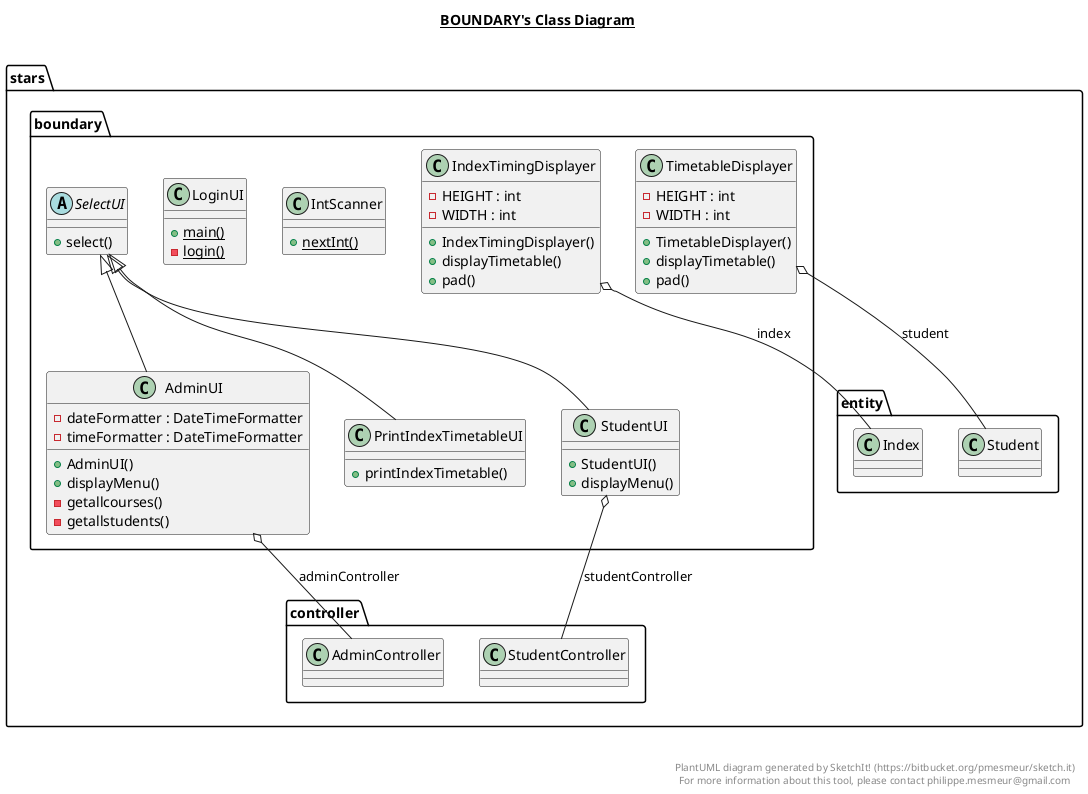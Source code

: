 @startuml

title __BOUNDARY's Class Diagram__\n

  namespace stars.boundary {
    class stars.boundary.AdminUI {
        - dateFormatter : DateTimeFormatter
        - timeFormatter : DateTimeFormatter
        + AdminUI()
        + displayMenu()
        - getallcourses()
        - getallstudents()
    }
  }
  

  namespace stars.boundary {
    class stars.boundary.IndexTimingDisplayer {
        - HEIGHT : int
        - WIDTH : int
        + IndexTimingDisplayer()
        + displayTimetable()
        + pad()
    }
  }
  

  namespace stars.boundary {
    class stars.boundary.IntScanner {
        {static} + nextInt()
    }
  }
  

  namespace stars.boundary {
    class stars.boundary.LoginUI {
        {static} + main()
        {static} - login()
    }
  }
  

  namespace stars.boundary {
    class stars.boundary.PrintIndexTimetableUI {
        + printIndexTimetable()
    }
  }
  

  namespace stars.boundary {
    abstract class stars.boundary.SelectUI {
        + select()
    }
  }
  

  namespace stars.boundary {
    class stars.boundary.StudentUI {
        + StudentUI()
        + displayMenu()
    }
  }
  

  namespace stars.boundary {
    class stars.boundary.TimetableDisplayer {
        - HEIGHT : int
        - WIDTH : int
        + TimetableDisplayer()
        + displayTimetable()
        + pad()
    }
  }
  

  stars.boundary.AdminUI -up-|> stars.boundary.SelectUI
  stars.boundary.AdminUI o-- stars.controller.AdminController : adminController
  stars.boundary.IndexTimingDisplayer o-- stars.entity.Index : index
  stars.boundary.PrintIndexTimetableUI -up-|> stars.boundary.SelectUI
  stars.boundary.StudentUI -up-|> stars.boundary.SelectUI
  stars.boundary.StudentUI o-- stars.controller.StudentController : studentController
  stars.boundary.TimetableDisplayer o-- stars.entity.Student : student


right footer


PlantUML diagram generated by SketchIt! (https://bitbucket.org/pmesmeur/sketch.it)
For more information about this tool, please contact philippe.mesmeur@gmail.com
endfooter

@enduml
